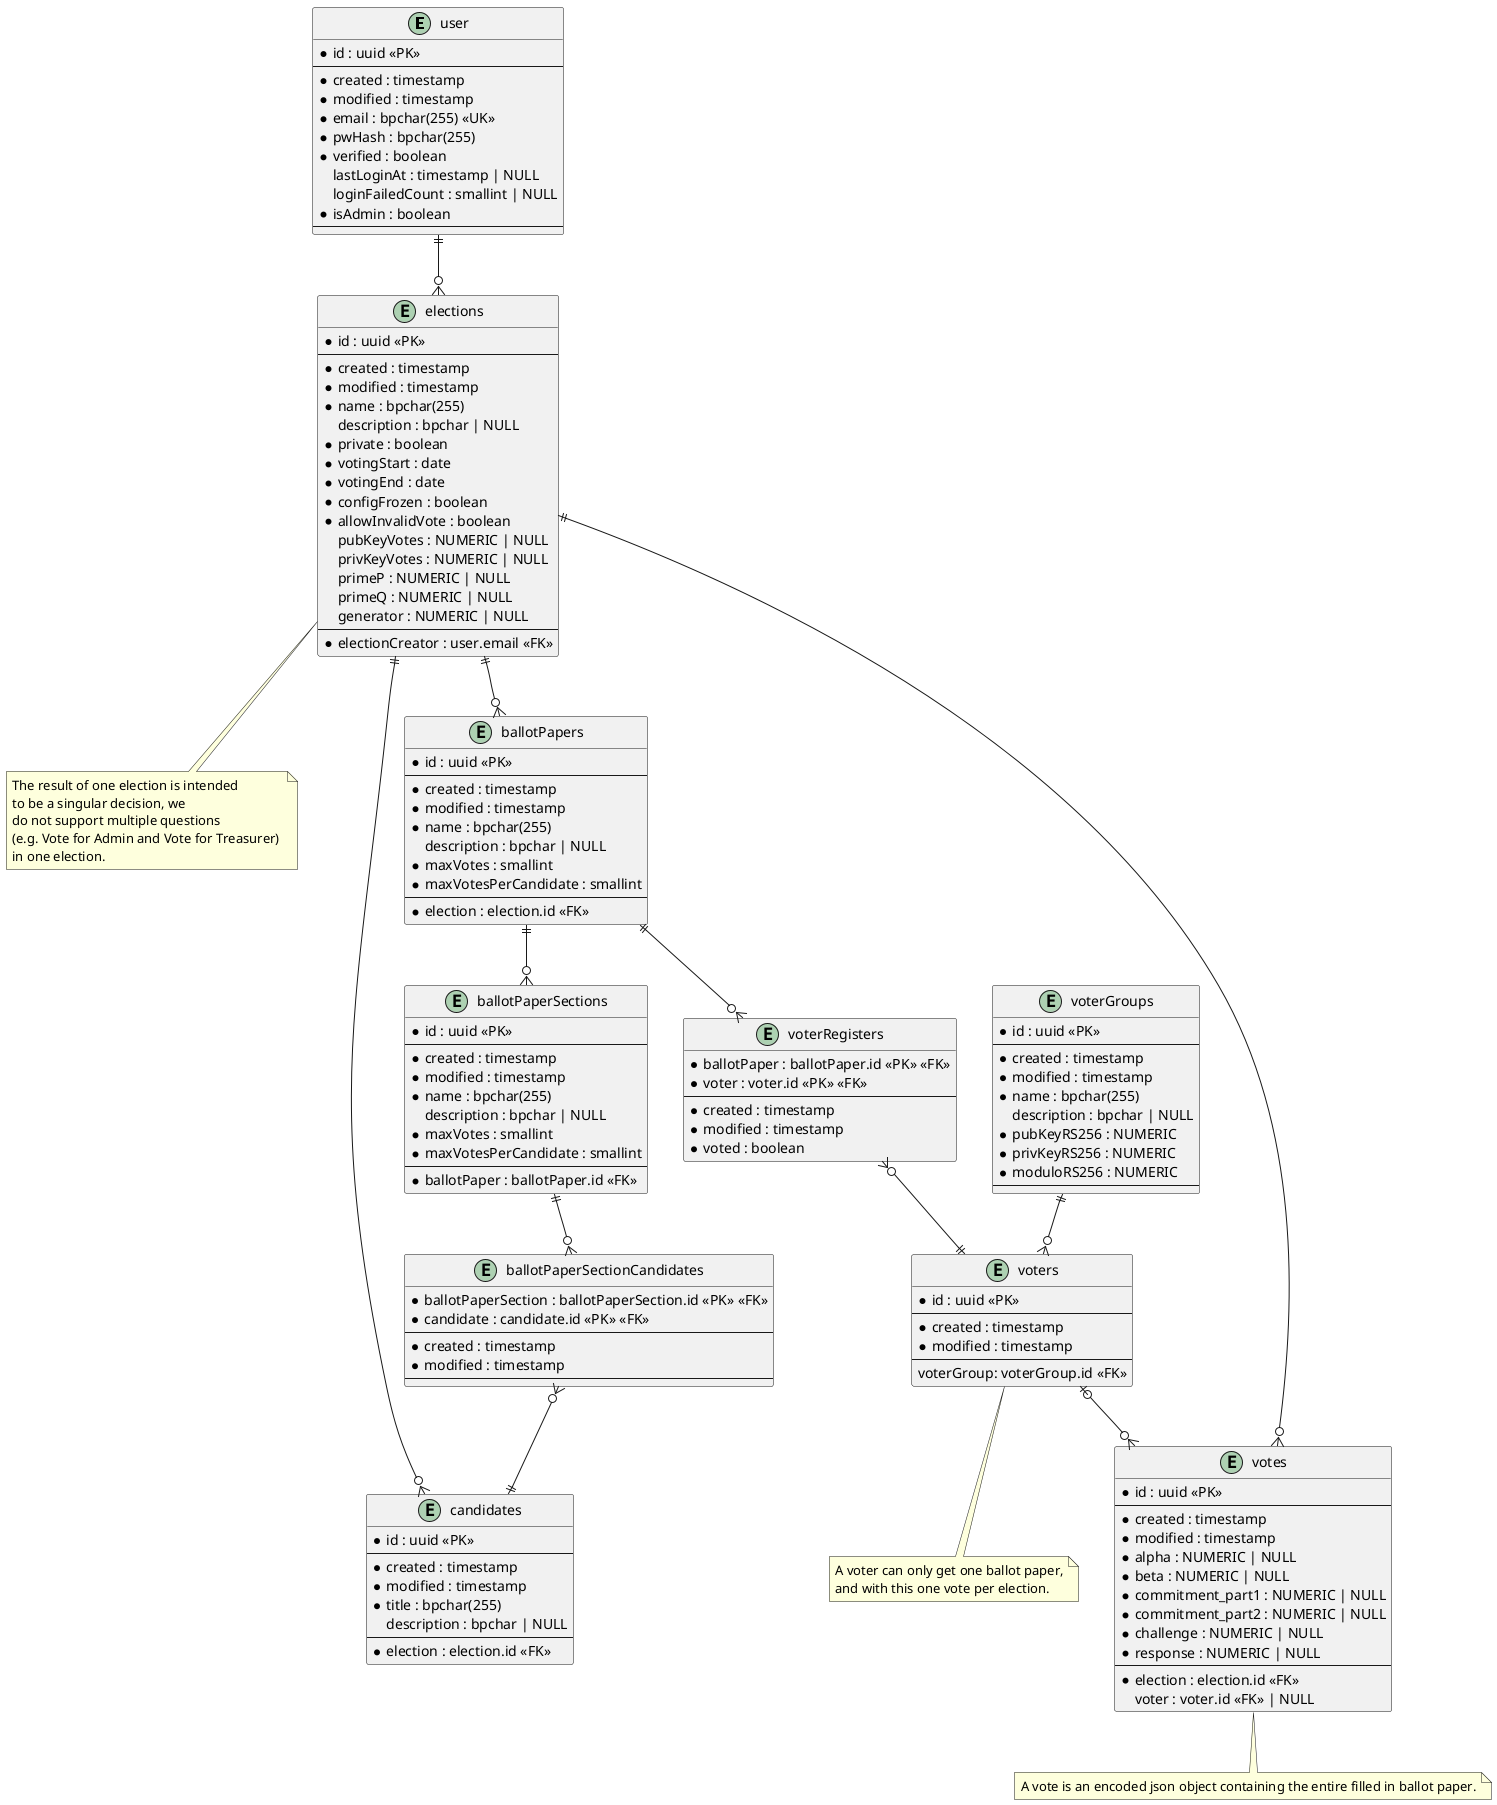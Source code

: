 @startuml dataModel

entity "user" as user {
    * id : uuid <<PK>>
    --
    * created : timestamp
    * modified : timestamp
    * email : bpchar(255) <<UK>>
    * pwHash : bpchar(255)
    * verified : boolean
    lastLoginAt : timestamp | NULL
    loginFailedCount : smallint | NULL
    * isAdmin : boolean
    --
}


entity "elections" as elections {
    * id : uuid <<PK>>
    --
    * created : timestamp
    * modified : timestamp
    * name : bpchar(255)
    description : bpchar | NULL
    * private : boolean
    * votingStart : date
    * votingEnd : date
    * configFrozen : boolean
    * allowInvalidVote : boolean
    ' Is there a use case for `votesCounted`?
    ' * votesCounted : boolean
    ' Computed values such as validVotes and invalidVotes are critical - do we really want to store them?
    ' validVotes : integer | NULL
    ' invalidVotes : integer | NULL
    pubKeyVotes : NUMERIC | NULL
    privKeyVotes : NUMERIC | NULL
    primeP : NUMERIC | NULL
    primeQ : NUMERIC | NULL
    generator : NUMERIC | NULL
    --
    * electionCreator : user.email <<FK>>
}

note as N2
The result of one election is intended 
to be a singular decision, we 
do not support multiple questions 
(e.g. Vote for Admin and Vote for Treasurer) 
in one election.
end note

entity "ballotPapers" as ballotPapers {
    * id : uuid <<PK>>
    --
    * created : timestamp
    * modified : timestamp
    * name : bpchar(255)
    description : bpchar | NULL
    * maxVotes : smallint
    * maxVotesPerCandidate : smallint
    --
    * election : election.id <<FK>>
}

entity "ballotPaperSections" as ballotPaperSections {
    * id : uuid <<PK>>
    --
    * created : timestamp
    * modified : timestamp
    * name : bpchar(255)
    description : bpchar | NULL
    * maxVotes : smallint
    * maxVotesPerCandidate : smallint
    --
    * ballotPaper : ballotPaper.id <<FK>>
}
' note as C_2
' If at least two ballotPaperSections are created for one ballotPaper, 
' the name field of the ballotPaperSections is mandatory.
' end note

entity "ballotPaperSectionCandidates" as ballotPaperSectionCandidates {
    * ballotPaperSection : ballotPaperSection.id <<PK>> <<FK>>
    * candidate : candidate.id <<PK>> <<FK>>
    --
    * created : timestamp
    * modified : timestamp
    --
}

entity "candidates" as candidates {
    * id : uuid <<PK>>
    --
    * created : timestamp
    * modified : timestamp
    * title : bpchar(255)
    description : bpchar | NULL
    --
    * election : election.id <<FK>>
}

entity "votes" as votes {
    * id : uuid <<PK>>
    --
    * created : timestamp
    * modified : timestamp
    * alpha : NUMERIC | NULL
    * beta : NUMERIC | NULL
    * commitment_part1 : NUMERIC | NULL
    * commitment_part2 : NUMERIC | NULL
    * challenge : NUMERIC | NULL
    * response : NUMERIC | NULL
    --
    * election : election.id <<FK>>
    ' if the vote isn't secret, voter can be saved
    voter : voter.id <<FK>> | NULL
}
note as N4
A vote is an encoded json object containing the entire filled in ballot paper.
end note

entity "voterRegisters" as voterRegisters {
    * ballotPaper : ballotPaper.id <<PK>> <<FK>>
    * voter : voter.id <<PK>> <<FK>>
    --
    * created : timestamp
    * modified : timestamp
    * voted : boolean
}

entity "voters" as voters {
    * id : uuid <<PK>>
    --
    * created : timestamp
    * modified : timestamp
    --
    voterGroup: voterGroup.id <<FK>>
}
note as N3
A voter can only get one ballot paper,
and with this one vote per election.
end note

entity "voterGroups" as voterGroups {
    * id : uuid <<PK>>
    --
    * created : timestamp
    * modified : timestamp
    * name : bpchar(255)
    description : bpchar | NULL
    * pubKeyRS256 : NUMERIC
    * privKeyRS256 : NUMERIC
    * moduloRS256 : NUMERIC
    --
}

user ||--o{ elections
elections ||--o{ ballotPapers
elections -- N2
elections ||--o{ candidates
ballotPapers ||--o{ voterRegisters
voterRegisters }o--|| voters
ballotPapers ||--o{ ballotPaperSections
' ballotPaperSections -- C_2
ballotPaperSections ||--o{ ballotPaperSectionCandidates
ballotPaperSectionCandidates }o--|| candidates
votes }o--|| elections
voters |o--o{ votes
voterGroups ||--o{ voters
voters -- N3
votes -- N4


@enduml